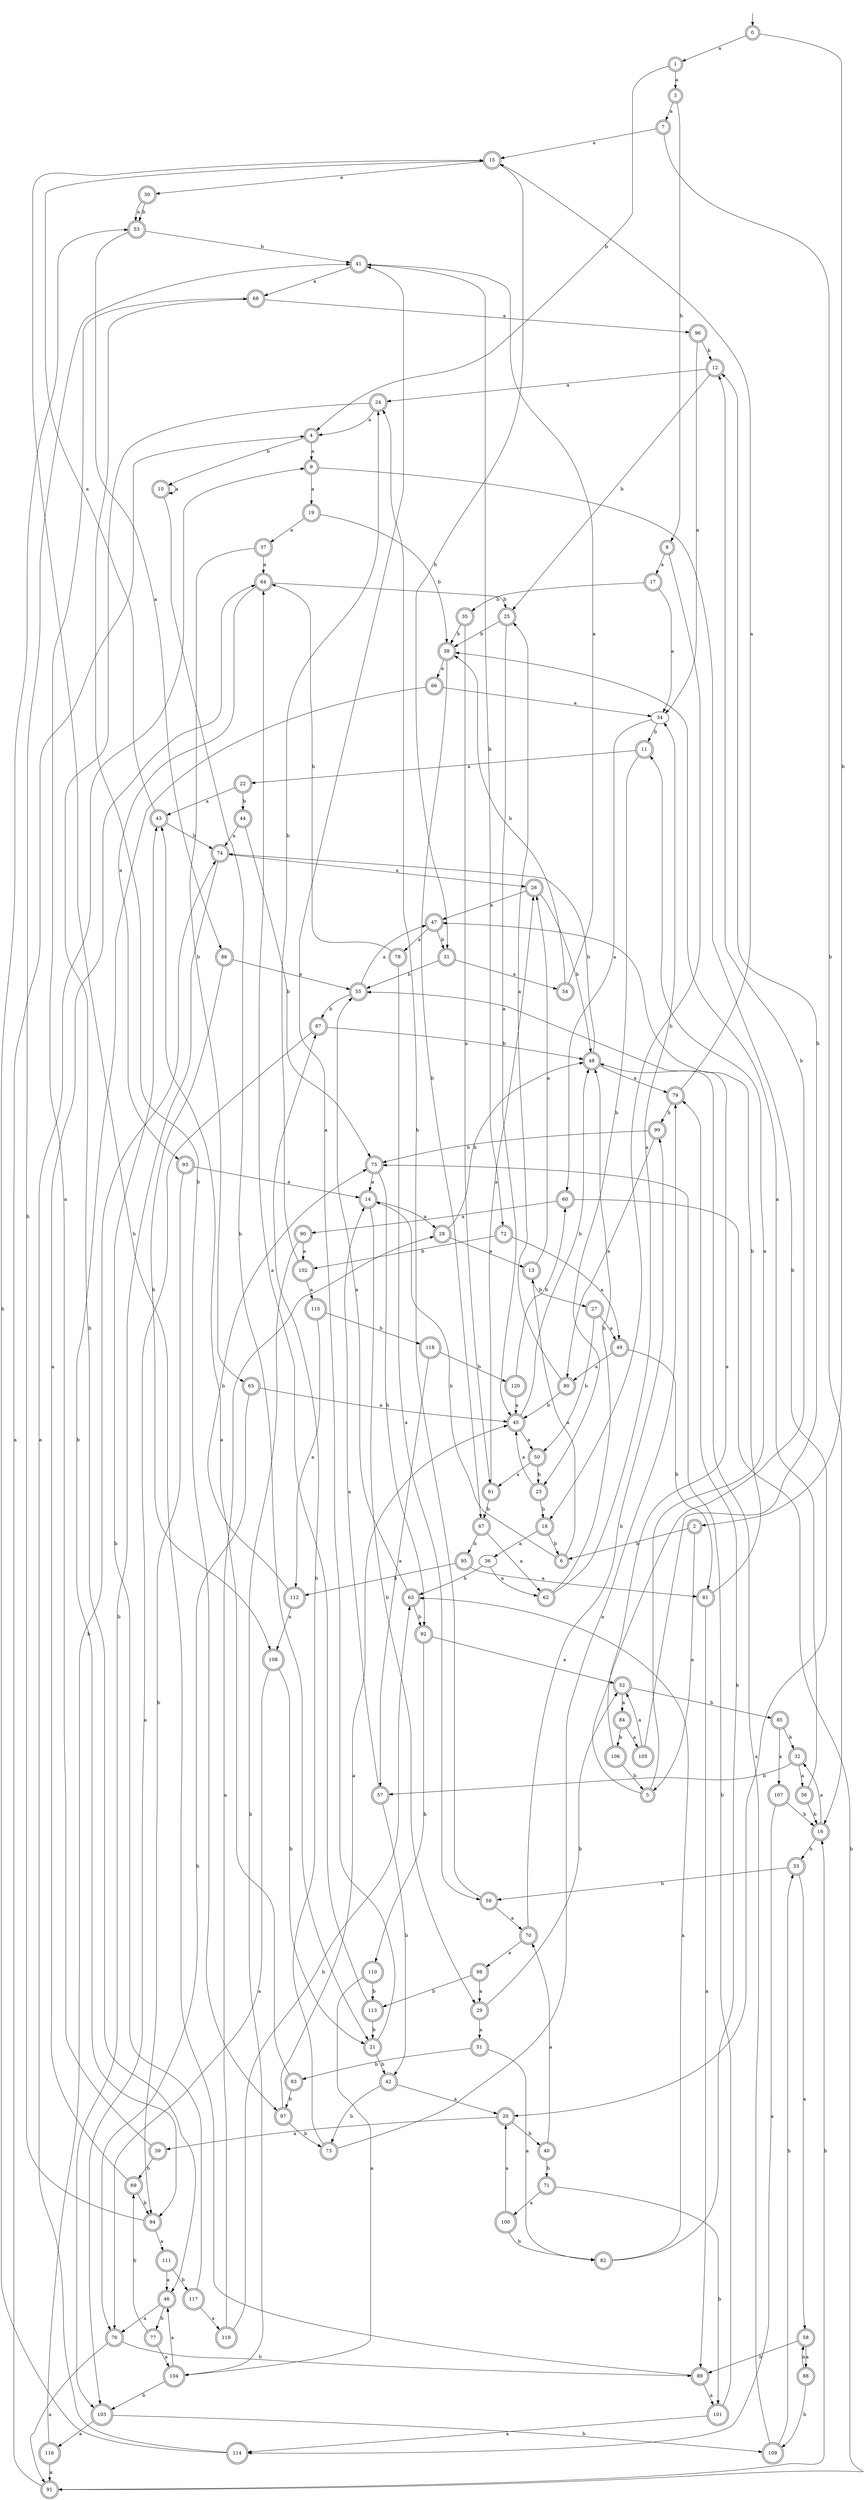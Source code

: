 digraph RandomDFA {
  __start0 [label="", shape=none];
  __start0 -> 0 [label=""];
  0 [shape=circle] [shape=doublecircle]
  0 -> 1 [label="a"]
  0 -> 2 [label="b"]
  1 [shape=doublecircle]
  1 -> 3 [label="a"]
  1 -> 4 [label="b"]
  2 [shape=doublecircle]
  2 -> 5 [label="a"]
  2 -> 6 [label="b"]
  3 [shape=doublecircle]
  3 -> 7 [label="a"]
  3 -> 8 [label="b"]
  4 [shape=doublecircle]
  4 -> 9 [label="a"]
  4 -> 10 [label="b"]
  5 [shape=doublecircle]
  5 -> 11 [label="a"]
  5 -> 12 [label="b"]
  6 [shape=doublecircle]
  6 -> 13 [label="a"]
  6 -> 14 [label="b"]
  7 [shape=doublecircle]
  7 -> 15 [label="a"]
  7 -> 16 [label="b"]
  8 [shape=doublecircle]
  8 -> 17 [label="a"]
  8 -> 18 [label="b"]
  9 [shape=doublecircle]
  9 -> 19 [label="a"]
  9 -> 20 [label="b"]
  10 [shape=doublecircle]
  10 -> 10 [label="a"]
  10 -> 21 [label="b"]
  11 [shape=doublecircle]
  11 -> 22 [label="a"]
  11 -> 23 [label="b"]
  12 [shape=doublecircle]
  12 -> 24 [label="a"]
  12 -> 25 [label="b"]
  13 [shape=doublecircle]
  13 -> 26 [label="a"]
  13 -> 27 [label="b"]
  14 [shape=doublecircle]
  14 -> 28 [label="a"]
  14 -> 29 [label="b"]
  15 [shape=doublecircle]
  15 -> 30 [label="a"]
  15 -> 31 [label="b"]
  16 [shape=doublecircle]
  16 -> 32 [label="a"]
  16 -> 33 [label="b"]
  17 [shape=doublecircle]
  17 -> 34 [label="a"]
  17 -> 35 [label="b"]
  18 [shape=doublecircle]
  18 -> 36 [label="a"]
  18 -> 6 [label="b"]
  19 [shape=doublecircle]
  19 -> 37 [label="a"]
  19 -> 38 [label="b"]
  20 [shape=doublecircle]
  20 -> 39 [label="a"]
  20 -> 40 [label="b"]
  21 [shape=doublecircle]
  21 -> 41 [label="a"]
  21 -> 42 [label="b"]
  22 [shape=doublecircle]
  22 -> 43 [label="a"]
  22 -> 44 [label="b"]
  23 [shape=doublecircle]
  23 -> 45 [label="a"]
  23 -> 18 [label="b"]
  24 [shape=doublecircle]
  24 -> 4 [label="a"]
  24 -> 46 [label="b"]
  25 [shape=doublecircle]
  25 -> 45 [label="a"]
  25 -> 38 [label="b"]
  26 [shape=doublecircle]
  26 -> 47 [label="a"]
  26 -> 48 [label="b"]
  27 [shape=doublecircle]
  27 -> 49 [label="a"]
  27 -> 50 [label="b"]
  28 [shape=doublecircle]
  28 -> 13 [label="a"]
  28 -> 48 [label="b"]
  29 [shape=doublecircle]
  29 -> 51 [label="a"]
  29 -> 52 [label="b"]
  30 [shape=doublecircle]
  30 -> 53 [label="a"]
  30 -> 53 [label="b"]
  31 [shape=doublecircle]
  31 -> 54 [label="a"]
  31 -> 55 [label="b"]
  32 [shape=doublecircle]
  32 -> 56 [label="a"]
  32 -> 57 [label="b"]
  33 [shape=doublecircle]
  33 -> 58 [label="a"]
  33 -> 59 [label="b"]
  34
  34 -> 60 [label="a"]
  34 -> 11 [label="b"]
  35 [shape=doublecircle]
  35 -> 61 [label="a"]
  35 -> 38 [label="b"]
  36
  36 -> 62 [label="a"]
  36 -> 63 [label="b"]
  37 [shape=doublecircle]
  37 -> 64 [label="a"]
  37 -> 65 [label="b"]
  38 [shape=doublecircle]
  38 -> 66 [label="a"]
  38 -> 67 [label="b"]
  39 [shape=doublecircle]
  39 -> 68 [label="a"]
  39 -> 69 [label="b"]
  40 [shape=doublecircle]
  40 -> 70 [label="a"]
  40 -> 71 [label="b"]
  41 [shape=doublecircle]
  41 -> 68 [label="a"]
  41 -> 72 [label="b"]
  42 [shape=doublecircle]
  42 -> 20 [label="a"]
  42 -> 73 [label="b"]
  43 [shape=doublecircle]
  43 -> 15 [label="a"]
  43 -> 74 [label="b"]
  44 [shape=doublecircle]
  44 -> 74 [label="a"]
  44 -> 75 [label="b"]
  45 [shape=doublecircle]
  45 -> 50 [label="a"]
  45 -> 48 [label="b"]
  46 [shape=doublecircle]
  46 -> 76 [label="a"]
  46 -> 77 [label="b"]
  47 [shape=doublecircle]
  47 -> 78 [label="a"]
  47 -> 31 [label="b"]
  48 [shape=doublecircle]
  48 -> 79 [label="a"]
  48 -> 74 [label="b"]
  49 [shape=doublecircle]
  49 -> 80 [label="a"]
  49 -> 81 [label="b"]
  50 [shape=doublecircle]
  50 -> 61 [label="a"]
  50 -> 23 [label="b"]
  51 [shape=doublecircle]
  51 -> 82 [label="a"]
  51 -> 83 [label="b"]
  52 [shape=doublecircle]
  52 -> 84 [label="a"]
  52 -> 85 [label="b"]
  53 [shape=doublecircle]
  53 -> 86 [label="a"]
  53 -> 41 [label="b"]
  54 [shape=doublecircle]
  54 -> 41 [label="a"]
  54 -> 38 [label="b"]
  55 [shape=doublecircle]
  55 -> 47 [label="a"]
  55 -> 87 [label="b"]
  56 [shape=doublecircle]
  56 -> 38 [label="a"]
  56 -> 16 [label="b"]
  57 [shape=doublecircle]
  57 -> 14 [label="a"]
  57 -> 42 [label="b"]
  58 [shape=doublecircle]
  58 -> 88 [label="a"]
  58 -> 89 [label="b"]
  59 [shape=doublecircle]
  59 -> 70 [label="a"]
  59 -> 24 [label="b"]
  60 [shape=doublecircle]
  60 -> 90 [label="a"]
  60 -> 91 [label="b"]
  61 [shape=doublecircle]
  61 -> 26 [label="a"]
  61 -> 67 [label="b"]
  62 [shape=doublecircle]
  62 -> 34 [label="a"]
  62 -> 48 [label="b"]
  63 [shape=doublecircle]
  63 -> 55 [label="a"]
  63 -> 92 [label="b"]
  64 [shape=doublecircle]
  64 -> 93 [label="a"]
  64 -> 25 [label="b"]
  65 [shape=doublecircle]
  65 -> 45 [label="a"]
  65 -> 76 [label="b"]
  66 [shape=doublecircle]
  66 -> 34 [label="a"]
  66 -> 94 [label="b"]
  67 [shape=doublecircle]
  67 -> 62 [label="a"]
  67 -> 95 [label="b"]
  68 [shape=doublecircle]
  68 -> 96 [label="a"]
  68 -> 97 [label="b"]
  69 [shape=doublecircle]
  69 -> 64 [label="a"]
  69 -> 94 [label="b"]
  70 [shape=doublecircle]
  70 -> 98 [label="a"]
  70 -> 99 [label="b"]
  71 [shape=doublecircle]
  71 -> 100 [label="a"]
  71 -> 101 [label="b"]
  72 [shape=doublecircle]
  72 -> 49 [label="a"]
  72 -> 102 [label="b"]
  73 [shape=doublecircle]
  73 -> 79 [label="a"]
  73 -> 87 [label="b"]
  74 [shape=doublecircle]
  74 -> 26 [label="a"]
  74 -> 103 [label="b"]
  75 [shape=doublecircle]
  75 -> 14 [label="a"]
  75 -> 92 [label="b"]
  76 [shape=doublecircle]
  76 -> 91 [label="a"]
  76 -> 89 [label="b"]
  77 [shape=doublecircle]
  77 -> 104 [label="a"]
  77 -> 69 [label="b"]
  78 [shape=doublecircle]
  78 -> 59 [label="a"]
  78 -> 64 [label="b"]
  79 [shape=doublecircle]
  79 -> 15 [label="a"]
  79 -> 99 [label="b"]
  80 [shape=doublecircle]
  80 -> 25 [label="a"]
  80 -> 45 [label="b"]
  81 [shape=doublecircle]
  81 -> 89 [label="a"]
  81 -> 47 [label="b"]
  82 [shape=doublecircle]
  82 -> 63 [label="a"]
  82 -> 79 [label="b"]
  83 [shape=doublecircle]
  83 -> 43 [label="a"]
  83 -> 97 [label="b"]
  84 [shape=doublecircle]
  84 -> 105 [label="a"]
  84 -> 106 [label="b"]
  85 [shape=doublecircle]
  85 -> 107 [label="a"]
  85 -> 32 [label="b"]
  86 [shape=doublecircle]
  86 -> 55 [label="a"]
  86 -> 108 [label="b"]
  87 [shape=doublecircle]
  87 -> 103 [label="a"]
  87 -> 48 [label="b"]
  88 [shape=doublecircle]
  88 -> 58 [label="a"]
  88 -> 109 [label="b"]
  89 [shape=doublecircle]
  89 -> 101 [label="a"]
  89 -> 15 [label="b"]
  90 [shape=doublecircle]
  90 -> 102 [label="a"]
  90 -> 104 [label="b"]
  91 [shape=doublecircle]
  91 -> 4 [label="a"]
  91 -> 16 [label="b"]
  92 [shape=doublecircle]
  92 -> 52 [label="a"]
  92 -> 110 [label="b"]
  93 [shape=doublecircle]
  93 -> 14 [label="a"]
  93 -> 94 [label="b"]
  94 [shape=doublecircle]
  94 -> 111 [label="a"]
  94 -> 41 [label="b"]
  95 [shape=doublecircle]
  95 -> 81 [label="a"]
  95 -> 112 [label="b"]
  96 [shape=doublecircle]
  96 -> 34 [label="a"]
  96 -> 12 [label="b"]
  97 [shape=doublecircle]
  97 -> 45 [label="a"]
  97 -> 73 [label="b"]
  98 [shape=doublecircle]
  98 -> 29 [label="a"]
  98 -> 113 [label="b"]
  99 [shape=doublecircle]
  99 -> 80 [label="a"]
  99 -> 75 [label="b"]
  100 [shape=doublecircle]
  100 -> 20 [label="a"]
  100 -> 82 [label="b"]
  101 [shape=doublecircle]
  101 -> 114 [label="a"]
  101 -> 75 [label="b"]
  102 [shape=doublecircle]
  102 -> 115 [label="a"]
  102 -> 24 [label="b"]
  103 [shape=doublecircle]
  103 -> 116 [label="a"]
  103 -> 109 [label="b"]
  104 [shape=doublecircle]
  104 -> 46 [label="a"]
  104 -> 103 [label="b"]
  105 [shape=doublecircle]
  105 -> 52 [label="a"]
  105 -> 12 [label="b"]
  106 [shape=doublecircle]
  106 -> 55 [label="a"]
  106 -> 5 [label="b"]
  107 [shape=doublecircle]
  107 -> 114 [label="a"]
  107 -> 16 [label="b"]
  108 [shape=doublecircle]
  108 -> 76 [label="a"]
  108 -> 21 [label="b"]
  109 [shape=doublecircle]
  109 -> 48 [label="a"]
  109 -> 33 [label="b"]
  110 [shape=doublecircle]
  110 -> 104 [label="a"]
  110 -> 113 [label="b"]
  111 [shape=doublecircle]
  111 -> 46 [label="a"]
  111 -> 117 [label="b"]
  112 [shape=doublecircle]
  112 -> 108 [label="a"]
  112 -> 75 [label="b"]
  113 [shape=doublecircle]
  113 -> 64 [label="a"]
  113 -> 21 [label="b"]
  114 [shape=doublecircle]
  114 -> 9 [label="a"]
  114 -> 53 [label="b"]
  115 [shape=doublecircle]
  115 -> 112 [label="a"]
  115 -> 118 [label="b"]
  116 [shape=doublecircle]
  116 -> 91 [label="a"]
  116 -> 74 [label="b"]
  117 [shape=doublecircle]
  117 -> 119 [label="a"]
  117 -> 43 [label="b"]
  118 [shape=doublecircle]
  118 -> 57 [label="a"]
  118 -> 120 [label="b"]
  119 [shape=doublecircle]
  119 -> 28 [label="a"]
  119 -> 63 [label="b"]
  120 [shape=doublecircle]
  120 -> 45 [label="a"]
  120 -> 60 [label="b"]
}

